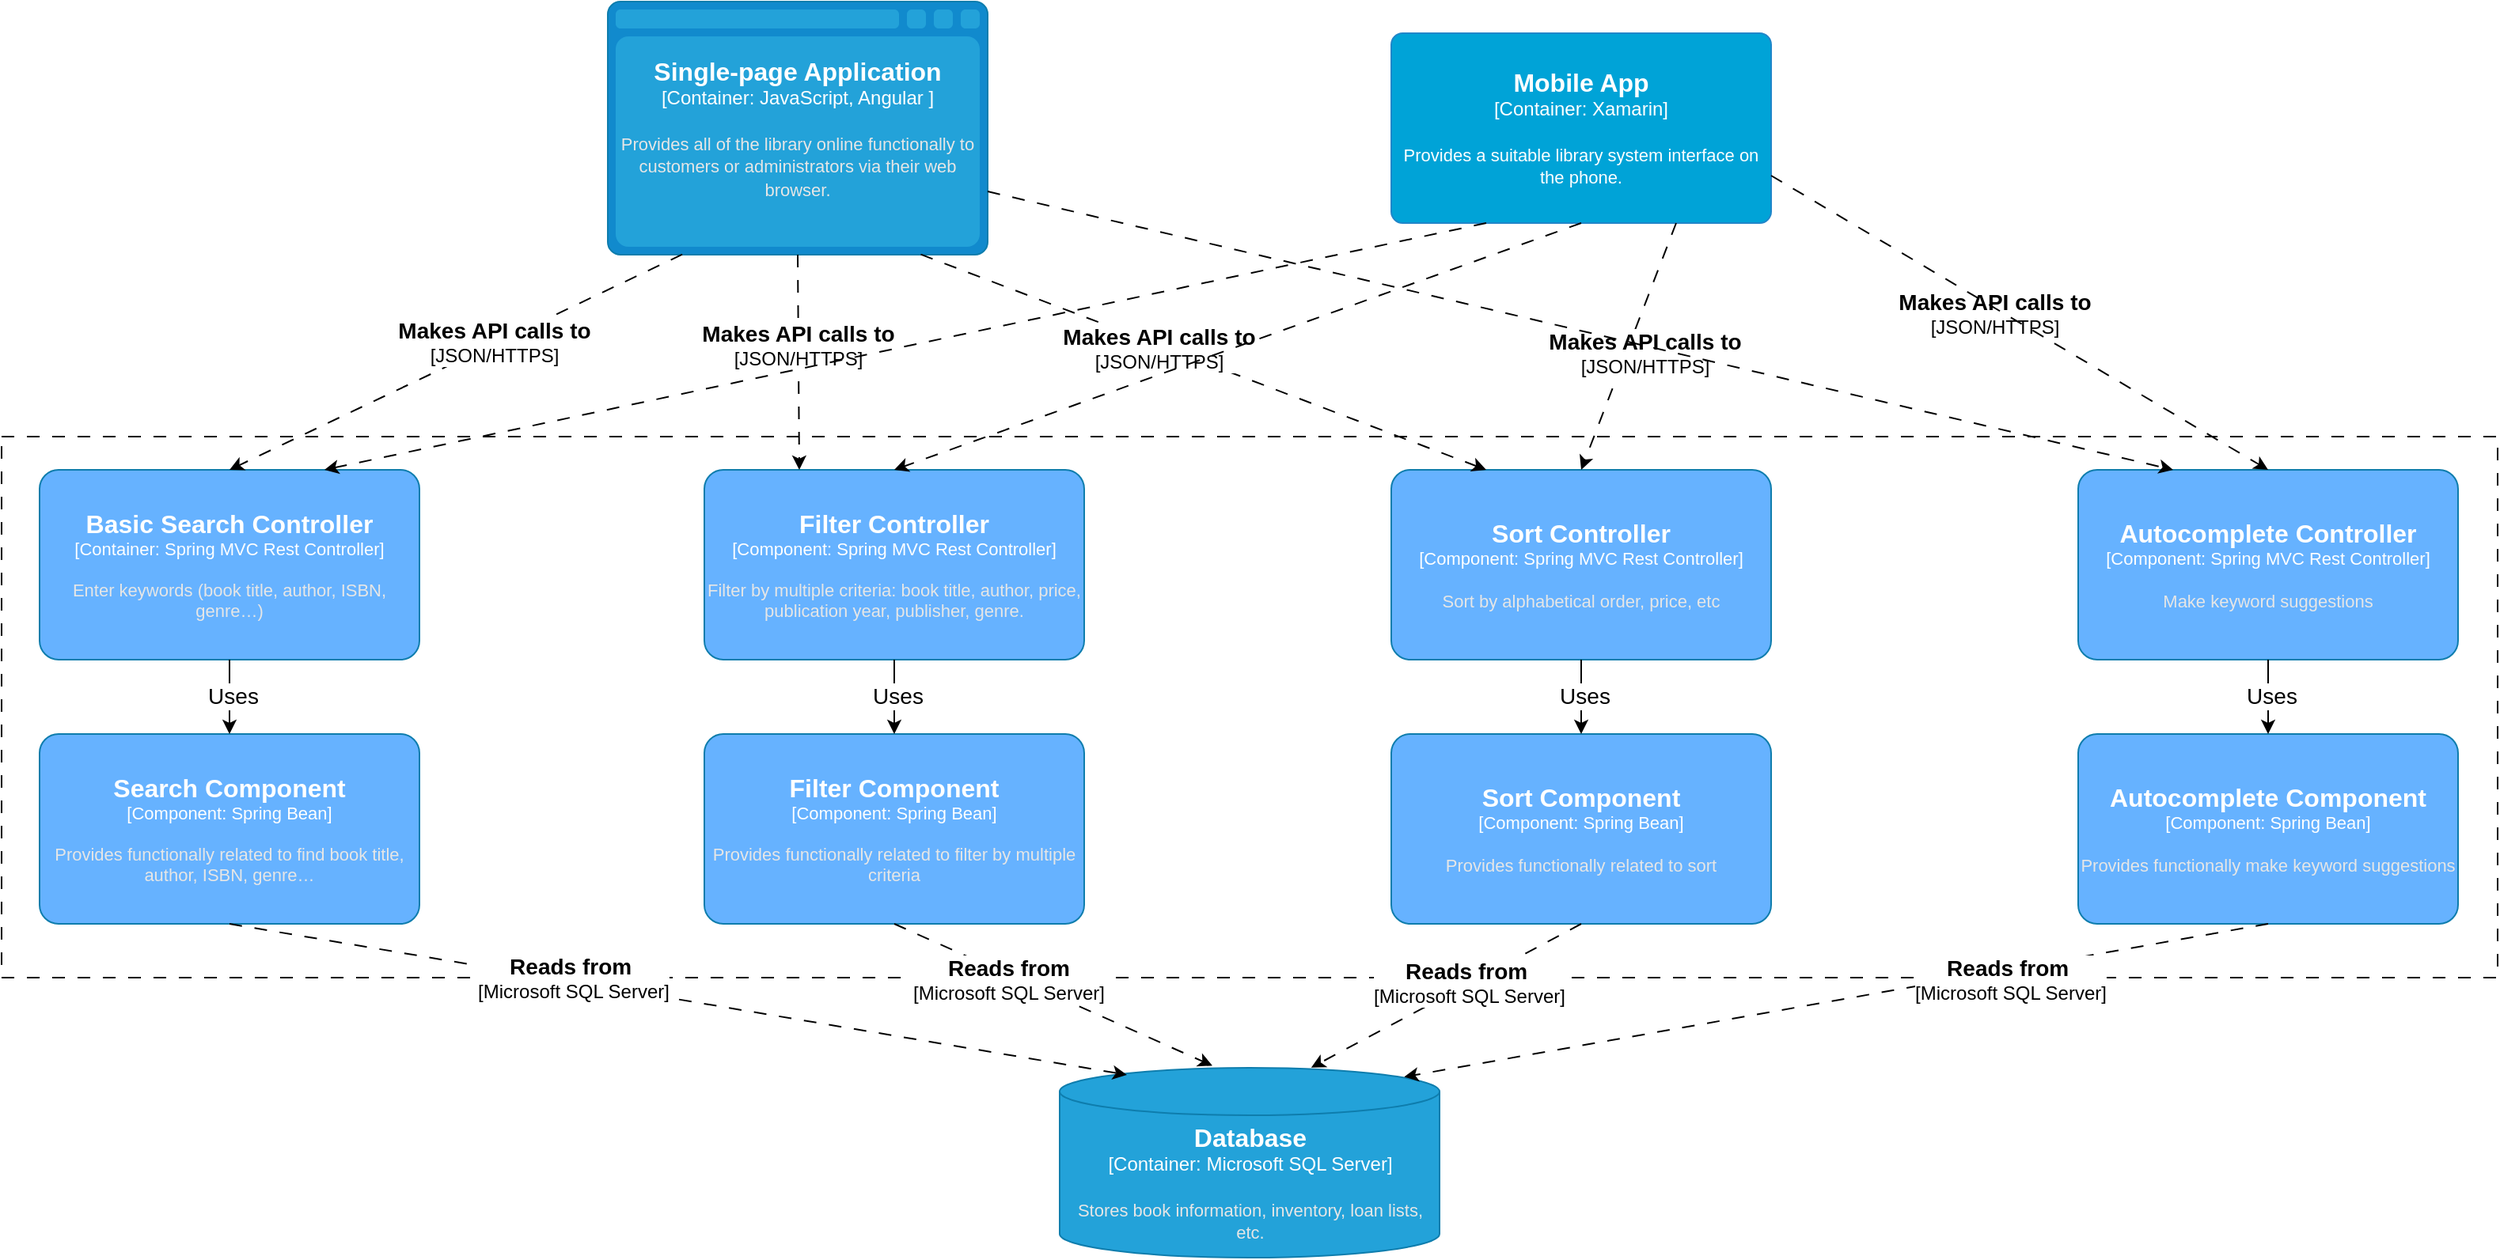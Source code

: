 <mxfile version="28.2.3">
  <diagram name="Trang-1" id="voluP7k5LzKoaPS6_ylx">
    <mxGraphModel dx="2313" dy="367" grid="0" gridSize="10" guides="1" tooltips="1" connect="1" arrows="1" fold="1" page="0" pageScale="1" pageWidth="827" pageHeight="1169" math="0" shadow="0">
      <root>
        <mxCell id="0" />
        <mxCell id="1" parent="0" />
        <object placeholders="1" c4Name="Single-page Application" c4Type="Container" c4Technology="JavaScript, Angular " c4Description="Provides all of the library online functionally to customers or administrators via their web browser." label="&lt;font style=&quot;font-size: 16px&quot;&gt;&lt;b&gt;%c4Name%&lt;/b&gt;&lt;/font&gt;&lt;div&gt;[%c4Type%:&amp;nbsp;%c4Technology%]&lt;/div&gt;&lt;br&gt;&lt;div&gt;&lt;font style=&quot;font-size: 11px&quot;&gt;&lt;font color=&quot;#E6E6E6&quot;&gt;%c4Description%&lt;/font&gt;&lt;/div&gt;" id="6JrDKTPBiihJPNNbZpGh-6">
          <mxCell style="shape=mxgraph.c4.webBrowserContainer2;whiteSpace=wrap;html=1;boundedLbl=1;rounded=0;labelBackgroundColor=none;strokeColor=#118ACD;fillColor=#23A2D9;strokeColor=#118ACD;strokeColor2=#0E7DAD;fontSize=12;fontColor=#ffffff;align=center;metaEdit=1;points=[[0.5,0,0],[1,0.25,0],[1,0.5,0],[1,0.75,0],[0.5,1,0],[0,0.75,0],[0,0.5,0],[0,0.25,0]];resizable=0;allowArrows=1;connectable=1;expand=1;" vertex="1" parent="1">
            <mxGeometry x="-722" y="405" width="240" height="160" as="geometry" />
          </mxCell>
        </object>
        <object placeholders="1" c4Name="Mobile App" c4Type="Container" c4Technology="Xamarin" c4Description="Provides a suitable library system interface on the phone." label="&lt;font style=&quot;font-size: 16px&quot;&gt;&lt;b&gt;%c4Name%&lt;/b&gt;&lt;/font&gt;&lt;div&gt;[%c4Type%: %c4Technology%]&lt;/div&gt;&lt;br&gt;&lt;div&gt;&lt;font style=&quot;font-size: 11px&quot;&gt;%c4Description%&lt;/font&gt;&lt;/div&gt;" id="6JrDKTPBiihJPNNbZpGh-7">
          <mxCell style="rounded=1;whiteSpace=wrap;html=1;labelBackgroundColor=none;fillColor=light-dark(#00a3d7, #176592);fontColor=#ffffff;align=center;arcSize=6;strokeColor=#2086C9;metaEdit=1;resizable=0;points=[[0.25,0,0],[0.5,0,0],[0.75,0,0],[1,0.25,0],[1,0.5,0],[1,0.75,0],[0.75,1,0],[0.5,1,0],[0.25,1,0],[0,0.75,0],[0,0.5,0],[0,0.25,0]];" vertex="1" parent="1">
            <mxGeometry x="-227" y="425" width="240" height="120" as="geometry" />
          </mxCell>
        </object>
        <mxCell id="6JrDKTPBiihJPNNbZpGh-9" value="" style="rounded=0;whiteSpace=wrap;html=1;dashed=1;dashPattern=8 8;" vertex="1" parent="1">
          <mxGeometry x="-1105" y="680" width="1577" height="342" as="geometry" />
        </mxCell>
        <object placeholders="1" c4Name="Basic Search Controller" c4Type="Container" c4Technology="Spring MVC Rest Controller" c4Description="Enter keywords (book title, author, ISBN, genre…)" label="&lt;font style=&quot;font-size: 16px&quot;&gt;&lt;b&gt;%c4Name%&lt;/b&gt;&lt;/font&gt;&lt;div&gt;[%c4Type%: %c4Technology%]&lt;/div&gt;&lt;br&gt;&lt;div&gt;&lt;font style=&quot;font-size: 11px&quot;&gt;&lt;font color=&quot;#E6E6E6&quot;&gt;%c4Description%&lt;/font&gt;&lt;/div&gt;" id="6JrDKTPBiihJPNNbZpGh-8">
          <mxCell style="rounded=1;whiteSpace=wrap;html=1;fontSize=11;labelBackgroundColor=none;fillColor=light-dark(#66B2FF,#1D8AB9);fontColor=#ffffff;align=center;arcSize=10;strokeColor=#0E7DAD;metaEdit=1;resizable=0;points=[[0.25,0,0],[0.5,0,0],[0.75,0,0],[1,0.25,0],[1,0.5,0],[1,0.75,0],[0.75,1,0],[0.5,1,0],[0.25,1,0],[0,0.75,0],[0,0.5,0],[0,0.25,0]];" vertex="1" parent="1">
            <mxGeometry x="-1081" y="701" width="240" height="120" as="geometry" />
          </mxCell>
        </object>
        <object placeholders="1" c4Name="Filter Controller" c4Type="Component" c4Technology="Spring MVC Rest Controller" c4Description="Filter by multiple criteria: book title, author, price, publication year, publisher, genre." label="&lt;font style=&quot;font-size: 16px&quot;&gt;&lt;b&gt;%c4Name%&lt;/b&gt;&lt;/font&gt;&lt;div&gt;[%c4Type%: %c4Technology%]&lt;/div&gt;&lt;br&gt;&lt;div&gt;&lt;font style=&quot;font-size: 11px&quot;&gt;&lt;font color=&quot;#E6E6E6&quot;&gt;%c4Description%&lt;/font&gt;&lt;/div&gt;" id="6JrDKTPBiihJPNNbZpGh-11">
          <mxCell style="rounded=1;whiteSpace=wrap;html=1;fontSize=11;labelBackgroundColor=none;fillColor=light-dark(#66B2FF,#1D8AB9);fontColor=#ffffff;align=center;arcSize=10;strokeColor=#0E7DAD;metaEdit=1;resizable=0;points=[[0.25,0,0],[0.5,0,0],[0.75,0,0],[1,0.25,0],[1,0.5,0],[1,0.75,0],[0.75,1,0],[0.5,1,0],[0.25,1,0],[0,0.75,0],[0,0.5,0],[0,0.25,0]];" vertex="1" parent="1">
            <mxGeometry x="-661" y="701" width="240" height="120" as="geometry" />
          </mxCell>
        </object>
        <object placeholders="1" c4Name="Search Component" c4Type="Component" c4Technology="Spring Bean" c4Description="Provides functionally related to find book title, author, ISBN, genre…" label="&lt;font style=&quot;font-size: 16px&quot;&gt;&lt;b&gt;%c4Name%&lt;/b&gt;&lt;/font&gt;&lt;div&gt;[%c4Type%: %c4Technology%]&lt;/div&gt;&lt;br&gt;&lt;div&gt;&lt;font style=&quot;font-size: 11px&quot;&gt;&lt;font color=&quot;#E6E6E6&quot;&gt;%c4Description%&lt;/font&gt;&lt;/div&gt;" id="6JrDKTPBiihJPNNbZpGh-13">
          <mxCell style="rounded=1;whiteSpace=wrap;html=1;fontSize=11;labelBackgroundColor=none;fillColor=light-dark(#66B2FF,#1D8AB9);fontColor=#ffffff;align=center;arcSize=10;strokeColor=#0E7DAD;metaEdit=1;resizable=0;points=[[0.25,0,0],[0.5,0,0],[0.75,0,0],[1,0.25,0],[1,0.5,0],[1,0.75,0],[0.75,1,0],[0.5,1,0],[0.25,1,0],[0,0.75,0],[0,0.5,0],[0,0.25,0]];" vertex="1" parent="1">
            <mxGeometry x="-1081" y="868" width="240" height="120" as="geometry" />
          </mxCell>
        </object>
        <object placeholders="1" c4Name="Filter Component" c4Type="Component" c4Technology="Spring Bean" c4Description="Provides functionally related to filter by multiple criteria" label="&lt;font style=&quot;font-size: 16px&quot;&gt;&lt;b&gt;%c4Name%&lt;/b&gt;&lt;/font&gt;&lt;div&gt;[%c4Type%: %c4Technology%]&lt;/div&gt;&lt;br&gt;&lt;div&gt;&lt;font style=&quot;font-size: 11px&quot;&gt;&lt;font color=&quot;#E6E6E6&quot;&gt;%c4Description%&lt;/font&gt;&lt;/div&gt;" id="6JrDKTPBiihJPNNbZpGh-17">
          <mxCell style="rounded=1;whiteSpace=wrap;html=1;fontSize=11;labelBackgroundColor=none;fillColor=light-dark(#66B2FF,#1D8AB9);fontColor=#ffffff;align=center;arcSize=10;strokeColor=#0E7DAD;metaEdit=1;resizable=0;points=[[0.25,0,0],[0.5,0,0],[0.75,0,0],[1,0.25,0],[1,0.5,0],[1,0.75,0],[0.75,1,0],[0.5,1,0],[0.25,1,0],[0,0.75,0],[0,0.5,0],[0,0.25,0]];" vertex="1" parent="1">
            <mxGeometry x="-661" y="868" width="240" height="120" as="geometry" />
          </mxCell>
        </object>
        <object placeholders="1" c4Name=" Sort Controller" c4Type="Component" c4Technology="Spring MVC Rest Controller" c4Description="Sort by alphabetical order, price, etc" label="&lt;font style=&quot;font-size: 16px&quot;&gt;&lt;b&gt;%c4Name%&lt;/b&gt;&lt;/font&gt;&lt;div&gt;[%c4Type%: %c4Technology%]&lt;/div&gt;&lt;br&gt;&lt;div&gt;&lt;font style=&quot;font-size: 11px&quot;&gt;&lt;font color=&quot;#E6E6E6&quot;&gt;%c4Description%&lt;/font&gt;&lt;/div&gt;" id="6JrDKTPBiihJPNNbZpGh-19">
          <mxCell style="rounded=1;whiteSpace=wrap;html=1;fontSize=11;labelBackgroundColor=none;fillColor=light-dark(#66B2FF,#1D8AB9);fontColor=#ffffff;align=center;arcSize=10;strokeColor=#0E7DAD;metaEdit=1;resizable=0;points=[[0.25,0,0],[0.5,0,0],[0.75,0,0],[1,0.25,0],[1,0.5,0],[1,0.75,0],[0.75,1,0],[0.5,1,0],[0.25,1,0],[0,0.75,0],[0,0.5,0],[0,0.25,0]];" vertex="1" parent="1">
            <mxGeometry x="-227" y="701" width="240" height="120" as="geometry" />
          </mxCell>
        </object>
        <object placeholders="1" c4Name="Sort Component" c4Type="Component" c4Technology="Spring Bean" c4Description="Provides functionally related to sort" label="&lt;font style=&quot;font-size: 16px&quot;&gt;&lt;b&gt;%c4Name%&lt;/b&gt;&lt;/font&gt;&lt;div&gt;[%c4Type%: %c4Technology%]&lt;/div&gt;&lt;br&gt;&lt;div&gt;&lt;font style=&quot;font-size: 11px&quot;&gt;&lt;font color=&quot;#E6E6E6&quot;&gt;%c4Description%&lt;/font&gt;&lt;/div&gt;" id="6JrDKTPBiihJPNNbZpGh-20">
          <mxCell style="rounded=1;whiteSpace=wrap;html=1;fontSize=11;labelBackgroundColor=none;fillColor=light-dark(#66B2FF,#1D8AB9);fontColor=#ffffff;align=center;arcSize=10;strokeColor=#0E7DAD;metaEdit=1;resizable=0;points=[[0.25,0,0],[0.5,0,0],[0.75,0,0],[1,0.25,0],[1,0.5,0],[1,0.75,0],[0.75,1,0],[0.5,1,0],[0.25,1,0],[0,0.75,0],[0,0.5,0],[0,0.25,0]];" vertex="1" parent="1">
            <mxGeometry x="-227" y="868" width="240" height="120" as="geometry" />
          </mxCell>
        </object>
        <object placeholders="1" c4Name="Database" c4Type="Container" c4Technology="Microsoft SQL Server" c4Description="Stores book information, inventory, loan lists, etc." label="&lt;font style=&quot;font-size: 16px&quot;&gt;&lt;b&gt;%c4Name%&lt;/b&gt;&lt;/font&gt;&lt;div&gt;[%c4Type%:&amp;nbsp;%c4Technology%]&lt;/div&gt;&lt;br&gt;&lt;div&gt;&lt;font style=&quot;font-size: 11px&quot;&gt;&lt;font color=&quot;#E6E6E6&quot;&gt;%c4Description%&lt;/font&gt;&lt;/div&gt;" id="6JrDKTPBiihJPNNbZpGh-22">
          <mxCell style="shape=cylinder3;size=15;whiteSpace=wrap;html=1;boundedLbl=1;rounded=0;labelBackgroundColor=none;fillColor=#23A2D9;fontSize=12;fontColor=#ffffff;align=center;strokeColor=#0E7DAD;metaEdit=1;points=[[0.5,0,0],[1,0.25,0],[1,0.5,0],[1,0.75,0],[0.5,1,0],[0,0.75,0],[0,0.5,0],[0,0.25,0]];resizable=0;" vertex="1" parent="1">
            <mxGeometry x="-436.5" y="1079" width="240" height="120" as="geometry" />
          </mxCell>
        </object>
        <mxCell id="6JrDKTPBiihJPNNbZpGh-26" value="" style="endArrow=classic;html=1;rounded=0;exitX=0.196;exitY=0.999;exitDx=0;exitDy=0;exitPerimeter=0;entryX=0.5;entryY=0;entryDx=0;entryDy=0;entryPerimeter=0;dashed=1;dashPattern=8 8;" edge="1" parent="1" source="6JrDKTPBiihJPNNbZpGh-6" target="6JrDKTPBiihJPNNbZpGh-8">
          <mxGeometry width="50" height="50" relative="1" as="geometry">
            <mxPoint x="-334" y="595" as="sourcePoint" />
            <mxPoint x="-471" y="743" as="targetPoint" />
          </mxGeometry>
        </mxCell>
        <mxCell id="6JrDKTPBiihJPNNbZpGh-27" value="&lt;span style=&quot;font-size: 14px;&quot;&gt;&lt;b&gt;Makes API calls to&lt;/b&gt;&lt;/span&gt;&lt;br&gt;&lt;div&gt;&lt;font style=&quot;font-size: 12px;&quot;&gt;[JSON/HTTPS]&lt;/font&gt;&lt;/div&gt;" style="edgeLabel;html=1;align=center;verticalAlign=middle;resizable=0;points=[];" vertex="1" connectable="0" parent="6JrDKTPBiihJPNNbZpGh-26">
          <mxGeometry x="-0.164" y="-2" relative="1" as="geometry">
            <mxPoint x="1" as="offset" />
          </mxGeometry>
        </mxCell>
        <mxCell id="6JrDKTPBiihJPNNbZpGh-28" value="" style="endArrow=classic;html=1;rounded=0;exitX=0.5;exitY=1;exitDx=0;exitDy=0;exitPerimeter=0;entryX=0.25;entryY=0;entryDx=0;entryDy=0;entryPerimeter=0;dashed=1;dashPattern=8 8;" edge="1" parent="1" source="6JrDKTPBiihJPNNbZpGh-6" target="6JrDKTPBiihJPNNbZpGh-11">
          <mxGeometry width="50" height="50" relative="1" as="geometry">
            <mxPoint x="-816" y="595" as="sourcePoint" />
            <mxPoint x="-951" y="711" as="targetPoint" />
          </mxGeometry>
        </mxCell>
        <mxCell id="6JrDKTPBiihJPNNbZpGh-29" value="&lt;span style=&quot;font-size: 14px;&quot;&gt;&lt;b&gt;Makes API calls to&lt;/b&gt;&lt;/span&gt;&lt;br&gt;&lt;div&gt;&lt;font style=&quot;font-size: 12px;&quot;&gt;[JSON/HTTPS]&lt;/font&gt;&lt;/div&gt;" style="edgeLabel;html=1;align=center;verticalAlign=middle;resizable=0;points=[];" vertex="1" connectable="0" parent="6JrDKTPBiihJPNNbZpGh-28">
          <mxGeometry x="-0.164" y="-2" relative="1" as="geometry">
            <mxPoint x="1" as="offset" />
          </mxGeometry>
        </mxCell>
        <mxCell id="6JrDKTPBiihJPNNbZpGh-30" value="" style="endArrow=classic;html=1;rounded=0;exitX=0.824;exitY=0.999;exitDx=0;exitDy=0;exitPerimeter=0;entryX=0.25;entryY=0;entryDx=0;entryDy=0;entryPerimeter=0;dashed=1;dashPattern=8 8;" edge="1" parent="1" source="6JrDKTPBiihJPNNbZpGh-6" target="6JrDKTPBiihJPNNbZpGh-19">
          <mxGeometry width="50" height="50" relative="1" as="geometry">
            <mxPoint x="-743" y="595" as="sourcePoint" />
            <mxPoint x="-591" y="711" as="targetPoint" />
          </mxGeometry>
        </mxCell>
        <mxCell id="6JrDKTPBiihJPNNbZpGh-31" value="&lt;span style=&quot;font-size: 14px;&quot;&gt;&lt;b&gt;Makes API calls to&lt;/b&gt;&lt;/span&gt;&lt;br&gt;&lt;div&gt;&lt;font style=&quot;font-size: 12px;&quot;&gt;[JSON/HTTPS]&lt;/font&gt;&lt;/div&gt;" style="edgeLabel;html=1;align=center;verticalAlign=middle;resizable=0;points=[];" vertex="1" connectable="0" parent="6JrDKTPBiihJPNNbZpGh-30">
          <mxGeometry x="-0.164" y="-2" relative="1" as="geometry">
            <mxPoint x="1" as="offset" />
          </mxGeometry>
        </mxCell>
        <mxCell id="6JrDKTPBiihJPNNbZpGh-32" value="" style="endArrow=classic;html=1;rounded=0;exitX=0.25;exitY=1;exitDx=0;exitDy=0;exitPerimeter=0;entryX=0.75;entryY=0;entryDx=0;entryDy=0;entryPerimeter=0;dashed=1;dashPattern=8 8;" edge="1" parent="1" source="6JrDKTPBiihJPNNbZpGh-7" target="6JrDKTPBiihJPNNbZpGh-8">
          <mxGeometry width="50" height="50" relative="1" as="geometry">
            <mxPoint x="-613" y="838" as="sourcePoint" />
            <mxPoint x="-563" y="788" as="targetPoint" />
          </mxGeometry>
        </mxCell>
        <mxCell id="6JrDKTPBiihJPNNbZpGh-33" value="" style="endArrow=classic;html=1;rounded=0;exitX=0.5;exitY=1;exitDx=0;exitDy=0;exitPerimeter=0;entryX=0.5;entryY=0;entryDx=0;entryDy=0;entryPerimeter=0;dashed=1;dashPattern=8 8;" edge="1" parent="1" source="6JrDKTPBiihJPNNbZpGh-7" target="6JrDKTPBiihJPNNbZpGh-11">
          <mxGeometry width="50" height="50" relative="1" as="geometry">
            <mxPoint x="-334" y="555" as="sourcePoint" />
            <mxPoint x="-891" y="711" as="targetPoint" />
          </mxGeometry>
        </mxCell>
        <mxCell id="6JrDKTPBiihJPNNbZpGh-36" value="" style="endArrow=classic;html=1;rounded=0;exitX=0.75;exitY=1;exitDx=0;exitDy=0;exitPerimeter=0;entryX=0.5;entryY=0;entryDx=0;entryDy=0;entryPerimeter=0;dashed=1;dashPattern=8 8;" edge="1" parent="1" source="6JrDKTPBiihJPNNbZpGh-7" target="6JrDKTPBiihJPNNbZpGh-19">
          <mxGeometry width="50" height="50" relative="1" as="geometry">
            <mxPoint x="-43" y="632" as="sourcePoint" />
            <mxPoint x="-180" y="780" as="targetPoint" />
          </mxGeometry>
        </mxCell>
        <mxCell id="6JrDKTPBiihJPNNbZpGh-37" value="&lt;span style=&quot;font-size: 14px;&quot;&gt;&lt;b&gt;Makes API calls to&lt;/b&gt;&lt;/span&gt;&lt;br&gt;&lt;div&gt;&lt;font style=&quot;font-size: 12px;&quot;&gt;[JSON/HTTPS]&lt;/font&gt;&lt;/div&gt;" style="edgeLabel;html=1;align=center;verticalAlign=middle;resizable=0;points=[];" vertex="1" connectable="0" parent="6JrDKTPBiihJPNNbZpGh-36">
          <mxGeometry x="-0.164" y="-2" relative="1" as="geometry">
            <mxPoint x="7" y="17" as="offset" />
          </mxGeometry>
        </mxCell>
        <mxCell id="6JrDKTPBiihJPNNbZpGh-49" value="&lt;span style=&quot;font-size: 14px;&quot;&gt;&lt;b&gt;Makes API calls to&lt;/b&gt;&lt;/span&gt;&lt;br&gt;&lt;div&gt;&lt;font style=&quot;font-size: 12px;&quot;&gt;[JSON/HTTPS]&lt;/font&gt;&lt;/div&gt;" style="edgeLabel;html=1;align=center;verticalAlign=middle;resizable=0;points=[];" vertex="1" connectable="0" parent="6JrDKTPBiihJPNNbZpGh-36">
          <mxGeometry x="-0.164" y="-2" relative="1" as="geometry">
            <mxPoint x="228" y="-8" as="offset" />
          </mxGeometry>
        </mxCell>
        <mxCell id="6JrDKTPBiihJPNNbZpGh-38" value="" style="endArrow=classic;html=1;rounded=0;exitX=0.5;exitY=1;exitDx=0;exitDy=0;exitPerimeter=0;entryX=0.5;entryY=0;entryDx=0;entryDy=0;entryPerimeter=0;" edge="1" parent="1" source="6JrDKTPBiihJPNNbZpGh-8" target="6JrDKTPBiihJPNNbZpGh-13">
          <mxGeometry width="50" height="50" relative="1" as="geometry">
            <mxPoint x="-758" y="884" as="sourcePoint" />
            <mxPoint x="-708" y="834" as="targetPoint" />
          </mxGeometry>
        </mxCell>
        <mxCell id="6JrDKTPBiihJPNNbZpGh-39" value="&lt;font style=&quot;font-size: 14px;&quot;&gt;Uses&lt;/font&gt;" style="edgeLabel;html=1;align=center;verticalAlign=middle;resizable=0;points=[];" vertex="1" connectable="0" parent="6JrDKTPBiihJPNNbZpGh-38">
          <mxGeometry x="-0.052" y="2" relative="1" as="geometry">
            <mxPoint as="offset" />
          </mxGeometry>
        </mxCell>
        <mxCell id="6JrDKTPBiihJPNNbZpGh-40" value="" style="endArrow=classic;html=1;rounded=0;exitX=0.5;exitY=1;exitDx=0;exitDy=0;exitPerimeter=0;entryX=0.5;entryY=0;entryDx=0;entryDy=0;entryPerimeter=0;" edge="1" parent="1" source="6JrDKTPBiihJPNNbZpGh-11" target="6JrDKTPBiihJPNNbZpGh-17">
          <mxGeometry width="50" height="50" relative="1" as="geometry">
            <mxPoint x="-951" y="831" as="sourcePoint" />
            <mxPoint x="-951" y="896" as="targetPoint" />
          </mxGeometry>
        </mxCell>
        <mxCell id="6JrDKTPBiihJPNNbZpGh-41" value="&lt;font style=&quot;font-size: 14px;&quot;&gt;Uses&lt;/font&gt;" style="edgeLabel;html=1;align=center;verticalAlign=middle;resizable=0;points=[];" vertex="1" connectable="0" parent="6JrDKTPBiihJPNNbZpGh-40">
          <mxGeometry x="-0.052" y="2" relative="1" as="geometry">
            <mxPoint as="offset" />
          </mxGeometry>
        </mxCell>
        <mxCell id="6JrDKTPBiihJPNNbZpGh-42" value="" style="endArrow=classic;html=1;rounded=0;exitX=0.5;exitY=1;exitDx=0;exitDy=0;exitPerimeter=0;entryX=0.5;entryY=0;entryDx=0;entryDy=0;entryPerimeter=0;" edge="1" parent="1" source="6JrDKTPBiihJPNNbZpGh-19" target="6JrDKTPBiihJPNNbZpGh-20">
          <mxGeometry width="50" height="50" relative="1" as="geometry">
            <mxPoint x="-107.59" y="821" as="sourcePoint" />
            <mxPoint x="-107.59" y="868" as="targetPoint" />
          </mxGeometry>
        </mxCell>
        <mxCell id="6JrDKTPBiihJPNNbZpGh-43" value="&lt;font style=&quot;font-size: 14px;&quot;&gt;Uses&lt;/font&gt;" style="edgeLabel;html=1;align=center;verticalAlign=middle;resizable=0;points=[];" vertex="1" connectable="0" parent="6JrDKTPBiihJPNNbZpGh-42">
          <mxGeometry x="-0.052" y="2" relative="1" as="geometry">
            <mxPoint as="offset" />
          </mxGeometry>
        </mxCell>
        <object placeholders="1" c4Name="Autocomplete Controller" c4Type="Component" c4Technology="Spring MVC Rest Controller" c4Description="Make keyword suggestions" label="&lt;font style=&quot;font-size: 16px&quot;&gt;&lt;b&gt;%c4Name%&lt;/b&gt;&lt;/font&gt;&lt;div&gt;[%c4Type%: %c4Technology%]&lt;/div&gt;&lt;br&gt;&lt;div&gt;&lt;font style=&quot;font-size: 11px&quot;&gt;&lt;font color=&quot;#E6E6E6&quot;&gt;%c4Description%&lt;/font&gt;&lt;/div&gt;" id="6JrDKTPBiihJPNNbZpGh-44">
          <mxCell style="rounded=1;whiteSpace=wrap;html=1;fontSize=11;labelBackgroundColor=none;fillColor=light-dark(#66B2FF,#1D8AB9);fontColor=#ffffff;align=center;arcSize=10;strokeColor=#0E7DAD;metaEdit=1;resizable=0;points=[[0.25,0,0],[0.5,0,0],[0.75,0,0],[1,0.25,0],[1,0.5,0],[1,0.75,0],[0.75,1,0],[0.5,1,0],[0.25,1,0],[0,0.75,0],[0,0.5,0],[0,0.25,0]];" vertex="1" parent="1">
            <mxGeometry x="207" y="701" width="240" height="120" as="geometry" />
          </mxCell>
        </object>
        <object placeholders="1" c4Name="Autocomplete Component" c4Type="Component" c4Technology="Spring Bean" c4Description="Provides functionally make keyword suggestions" label="&lt;font style=&quot;font-size: 16px&quot;&gt;&lt;b&gt;%c4Name%&lt;/b&gt;&lt;/font&gt;&lt;div&gt;[%c4Type%: %c4Technology%]&lt;/div&gt;&lt;br&gt;&lt;div&gt;&lt;font style=&quot;font-size: 11px&quot;&gt;&lt;font color=&quot;#E6E6E6&quot;&gt;%c4Description%&lt;/font&gt;&lt;/div&gt;" id="6JrDKTPBiihJPNNbZpGh-45">
          <mxCell style="rounded=1;whiteSpace=wrap;html=1;fontSize=11;labelBackgroundColor=none;fillColor=light-dark(#66B2FF,#1D8AB9);fontColor=#ffffff;align=center;arcSize=10;strokeColor=#0E7DAD;metaEdit=1;resizable=0;points=[[0.25,0,0],[0.5,0,0],[0.75,0,0],[1,0.25,0],[1,0.5,0],[1,0.75,0],[0.75,1,0],[0.5,1,0],[0.25,1,0],[0,0.75,0],[0,0.5,0],[0,0.25,0]];" vertex="1" parent="1">
            <mxGeometry x="207" y="868" width="240" height="120" as="geometry" />
          </mxCell>
        </object>
        <mxCell id="6JrDKTPBiihJPNNbZpGh-46" value="" style="endArrow=classic;html=1;rounded=0;exitX=1;exitY=0.75;exitDx=0;exitDy=0;exitPerimeter=0;entryX=0.25;entryY=0;entryDx=0;entryDy=0;entryPerimeter=0;dashed=1;dashPattern=8 8;" edge="1" parent="1" source="6JrDKTPBiihJPNNbZpGh-6" target="6JrDKTPBiihJPNNbZpGh-44">
          <mxGeometry width="50" height="50" relative="1" as="geometry">
            <mxPoint x="-514" y="575" as="sourcePoint" />
            <mxPoint x="-157" y="711" as="targetPoint" />
          </mxGeometry>
        </mxCell>
        <mxCell id="6JrDKTPBiihJPNNbZpGh-48" value="" style="endArrow=classic;html=1;rounded=0;exitX=1;exitY=0.75;exitDx=0;exitDy=0;exitPerimeter=0;entryX=0.5;entryY=0;entryDx=0;entryDy=0;entryPerimeter=0;dashed=1;dashPattern=8 8;" edge="1" parent="1" source="6JrDKTPBiihJPNNbZpGh-7" target="6JrDKTPBiihJPNNbZpGh-44">
          <mxGeometry width="50" height="50" relative="1" as="geometry">
            <mxPoint x="-97" y="555" as="sourcePoint" />
            <mxPoint x="-531" y="711" as="targetPoint" />
          </mxGeometry>
        </mxCell>
        <mxCell id="6JrDKTPBiihJPNNbZpGh-50" value="" style="endArrow=classic;html=1;rounded=0;entryX=0.5;entryY=0;entryDx=0;entryDy=0;entryPerimeter=0;exitX=0.5;exitY=1;exitDx=0;exitDy=0;exitPerimeter=0;" edge="1" parent="1" source="6JrDKTPBiihJPNNbZpGh-44" target="6JrDKTPBiihJPNNbZpGh-45">
          <mxGeometry width="50" height="50" relative="1" as="geometry">
            <mxPoint x="-97" y="831" as="sourcePoint" />
            <mxPoint x="-97" y="878" as="targetPoint" />
          </mxGeometry>
        </mxCell>
        <mxCell id="6JrDKTPBiihJPNNbZpGh-51" value="&lt;font style=&quot;font-size: 14px;&quot;&gt;Uses&lt;/font&gt;" style="edgeLabel;html=1;align=center;verticalAlign=middle;resizable=0;points=[];" vertex="1" connectable="0" parent="6JrDKTPBiihJPNNbZpGh-50">
          <mxGeometry x="-0.052" y="2" relative="1" as="geometry">
            <mxPoint as="offset" />
          </mxGeometry>
        </mxCell>
        <mxCell id="6JrDKTPBiihJPNNbZpGh-52" value="" style="endArrow=classic;html=1;rounded=0;exitX=0.5;exitY=1;exitDx=0;exitDy=0;exitPerimeter=0;entryX=0.177;entryY=0.037;entryDx=0;entryDy=0;entryPerimeter=0;dashed=1;dashPattern=8 8;" edge="1" parent="1" source="6JrDKTPBiihJPNNbZpGh-13" target="6JrDKTPBiihJPNNbZpGh-22">
          <mxGeometry width="50" height="50" relative="1" as="geometry">
            <mxPoint x="-141" y="1068" as="sourcePoint" />
            <mxPoint x="-459" y="1068" as="targetPoint" />
          </mxGeometry>
        </mxCell>
        <mxCell id="6JrDKTPBiihJPNNbZpGh-53" value="&lt;span style=&quot;font-size: 14px;&quot;&gt;&lt;b&gt;Reads from&amp;nbsp;&lt;/b&gt;&lt;/span&gt;&lt;div&gt;&lt;div&gt;&lt;font style=&quot;font-size: 12px;&quot;&gt;[Microsoft SQL Server]&lt;/font&gt;&lt;/div&gt;&lt;/div&gt;" style="edgeLabel;html=1;align=center;verticalAlign=middle;resizable=0;points=[];" vertex="1" connectable="0" parent="6JrDKTPBiihJPNNbZpGh-52">
          <mxGeometry x="-0.164" y="-2" relative="1" as="geometry">
            <mxPoint x="-20" y="-8" as="offset" />
          </mxGeometry>
        </mxCell>
        <mxCell id="6JrDKTPBiihJPNNbZpGh-54" value="" style="endArrow=classic;html=1;rounded=0;exitX=0.5;exitY=1;exitDx=0;exitDy=0;exitPerimeter=0;entryX=0.402;entryY=-0.011;entryDx=0;entryDy=0;entryPerimeter=0;dashed=1;dashPattern=8 8;" edge="1" parent="1" source="6JrDKTPBiihJPNNbZpGh-17" target="6JrDKTPBiihJPNNbZpGh-22">
          <mxGeometry width="50" height="50" relative="1" as="geometry">
            <mxPoint x="-951" y="998" as="sourcePoint" />
            <mxPoint x="-951" y="1107" as="targetPoint" />
          </mxGeometry>
        </mxCell>
        <mxCell id="6JrDKTPBiihJPNNbZpGh-55" value="&lt;span style=&quot;font-size: 14px;&quot;&gt;&lt;b&gt;Reads from&lt;/b&gt;&lt;/span&gt;&lt;div&gt;&lt;span style=&quot;font-size: 12px;&quot;&gt;[Microsoft SQL Server]&lt;/span&gt;&lt;/div&gt;" style="edgeLabel;html=1;align=center;verticalAlign=middle;resizable=0;points=[];" vertex="1" connectable="0" parent="6JrDKTPBiihJPNNbZpGh-54">
          <mxGeometry x="-0.164" y="-2" relative="1" as="geometry">
            <mxPoint x="-11" y="-5" as="offset" />
          </mxGeometry>
        </mxCell>
        <mxCell id="6JrDKTPBiihJPNNbZpGh-56" value="" style="endArrow=classic;html=1;rounded=0;exitX=0.5;exitY=1;exitDx=0;exitDy=0;exitPerimeter=0;entryX=0.662;entryY=-0.001;entryDx=0;entryDy=0;entryPerimeter=0;dashed=1;dashPattern=8 8;" edge="1" parent="1" source="6JrDKTPBiihJPNNbZpGh-20" target="6JrDKTPBiihJPNNbZpGh-22">
          <mxGeometry width="50" height="50" relative="1" as="geometry">
            <mxPoint x="-531" y="998" as="sourcePoint" />
            <mxPoint x="-865" y="1110" as="targetPoint" />
          </mxGeometry>
        </mxCell>
        <mxCell id="6JrDKTPBiihJPNNbZpGh-57" value="&lt;span style=&quot;font-size: 14px;&quot;&gt;&lt;b&gt;Reads from&amp;nbsp;&lt;/b&gt;&lt;/span&gt;&lt;div&gt;&lt;div&gt;&lt;font style=&quot;font-size: 12px;&quot;&gt;[Microsoft SQL Server]&lt;/font&gt;&lt;/div&gt;&lt;/div&gt;" style="edgeLabel;html=1;align=center;verticalAlign=middle;resizable=0;points=[];" vertex="1" connectable="0" parent="6JrDKTPBiihJPNNbZpGh-56">
          <mxGeometry x="-0.164" y="-2" relative="1" as="geometry">
            <mxPoint x="1" as="offset" />
          </mxGeometry>
        </mxCell>
        <mxCell id="6JrDKTPBiihJPNNbZpGh-58" value="" style="endArrow=classic;html=1;rounded=0;exitX=0.5;exitY=1;exitDx=0;exitDy=0;exitPerimeter=0;entryX=0.907;entryY=0.048;entryDx=0;entryDy=0;entryPerimeter=0;dashed=1;dashPattern=8 8;" edge="1" parent="1" source="6JrDKTPBiihJPNNbZpGh-45" target="6JrDKTPBiihJPNNbZpGh-22">
          <mxGeometry width="50" height="50" relative="1" as="geometry">
            <mxPoint x="-97" y="998" as="sourcePoint" />
            <mxPoint x="-831" y="1137" as="targetPoint" />
          </mxGeometry>
        </mxCell>
        <mxCell id="6JrDKTPBiihJPNNbZpGh-59" value="&lt;span style=&quot;font-size: 14px;&quot;&gt;&lt;b&gt;Reads from&amp;nbsp;&lt;/b&gt;&lt;/span&gt;&lt;div&gt;&lt;div&gt;&lt;font style=&quot;font-size: 12px;&quot;&gt;[Microsoft SQL Server]&lt;/font&gt;&lt;/div&gt;&lt;/div&gt;" style="edgeLabel;html=1;align=center;verticalAlign=middle;resizable=0;points=[];" vertex="1" connectable="0" parent="6JrDKTPBiihJPNNbZpGh-58">
          <mxGeometry x="-0.164" y="-2" relative="1" as="geometry">
            <mxPoint x="65" y="-4" as="offset" />
          </mxGeometry>
        </mxCell>
      </root>
    </mxGraphModel>
  </diagram>
</mxfile>
